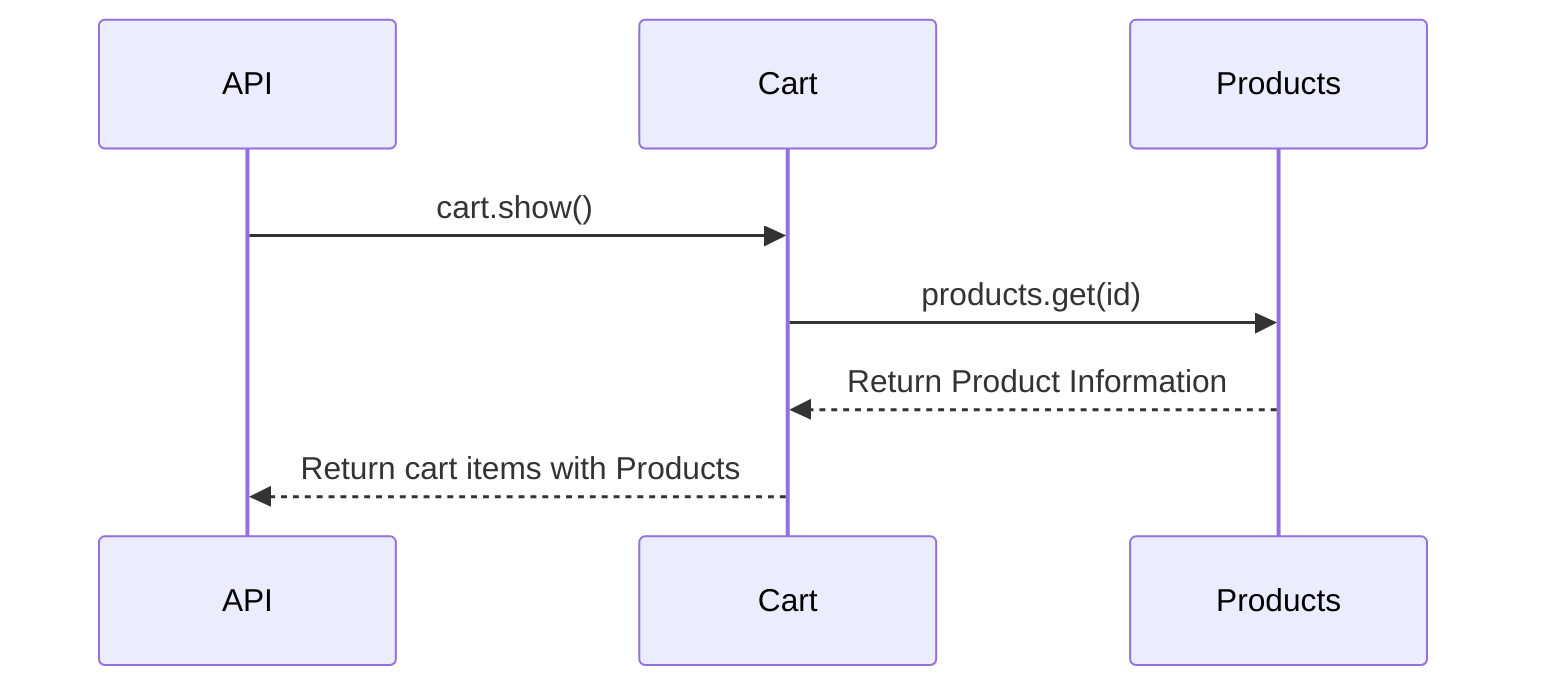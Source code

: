 sequenceDiagram
  participant API
  participant Cart
  participant Products
  API->>Cart: cart.show()
  Cart->>Products: products.get(id)
  Products-->>Cart: Return Product Information
  Cart-->>API: Return cart items with Products